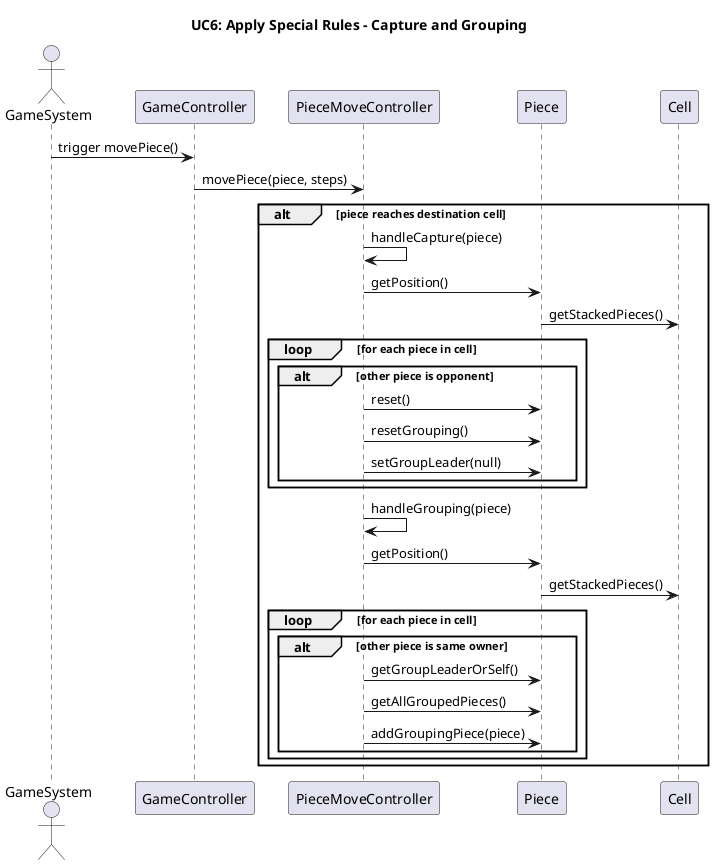 @startuml
title UC6: Apply Special Rules - Capture and Grouping

actor GameSystem
participant GameController
participant PieceMoveController
participant Piece
participant Cell

GameSystem -> GameController : trigger movePiece()
GameController -> PieceMoveController : movePiece(piece, steps)

alt piece reaches destination cell
    PieceMoveController -> PieceMoveController : handleCapture(piece)
    PieceMoveController -> Piece : getPosition()
    Piece -> Cell : getStackedPieces()
    loop for each piece in cell
        alt other piece is opponent
            PieceMoveController -> Piece : reset()
            PieceMoveController -> Piece : resetGrouping()
            PieceMoveController -> Piece : setGroupLeader(null)
        end
    end

    PieceMoveController -> PieceMoveController : handleGrouping(piece)
    PieceMoveController -> Piece : getPosition()
    Piece -> Cell : getStackedPieces()
    loop for each piece in cell
        alt other piece is same owner
            PieceMoveController -> Piece : getGroupLeaderOrSelf()
            PieceMoveController -> Piece : getAllGroupedPieces()
            PieceMoveController -> Piece : addGroupingPiece(piece)
        end
    end
end

@enduml
